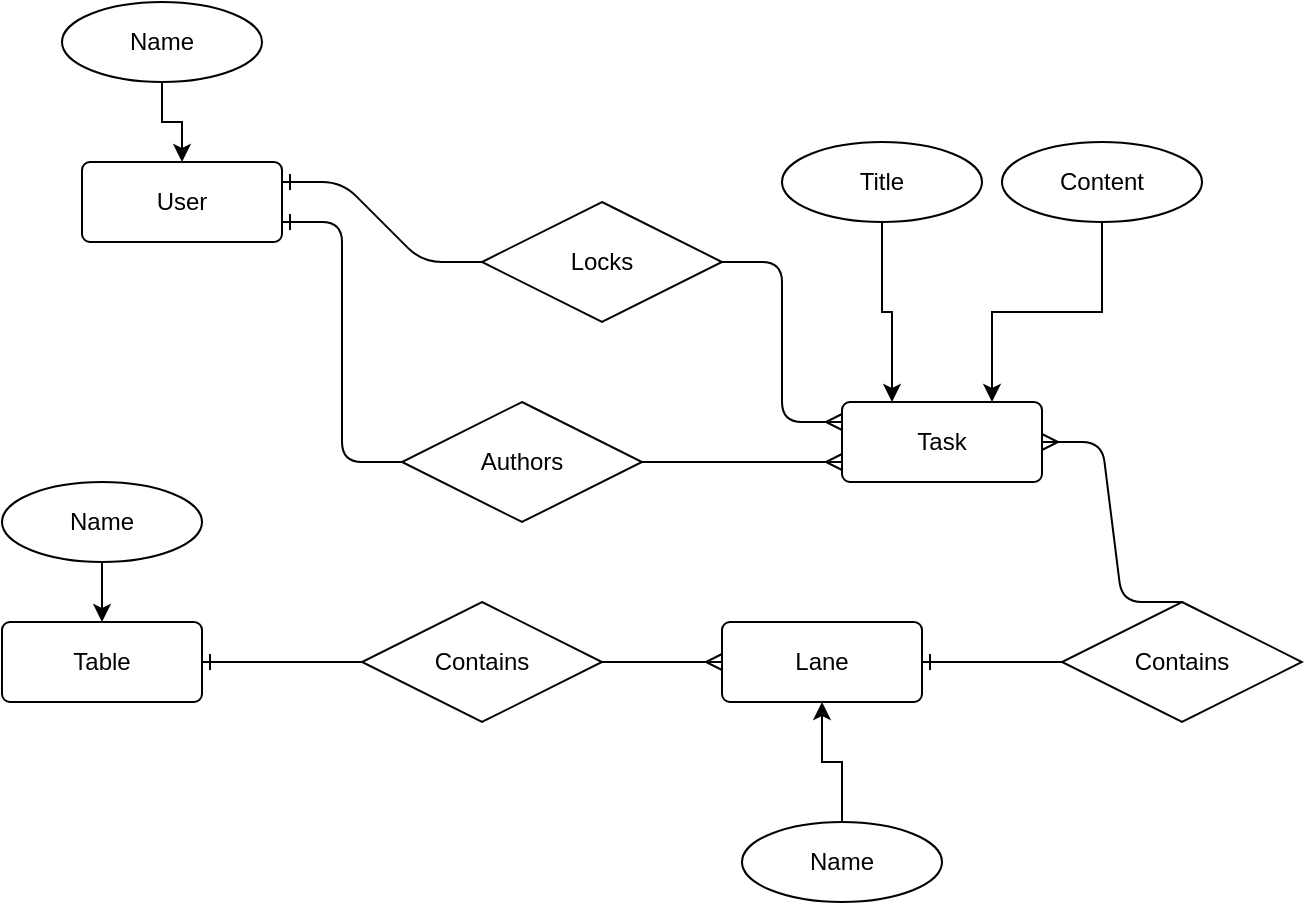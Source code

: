 <mxfile version="13.10.0" type="embed">
    <diagram id="C5RBs43oDa-KdzZeNtuy" name="EDR">
        <mxGraphModel dx="1950" dy="798" grid="1" gridSize="10" guides="1" tooltips="1" connect="1" arrows="1" fold="1" page="1" pageScale="1" pageWidth="827" pageHeight="1169" math="0" shadow="0">
            <root>
                <mxCell id="WIyWlLk6GJQsqaUBKTNV-0"/>
                <mxCell id="WIyWlLk6GJQsqaUBKTNV-1" parent="WIyWlLk6GJQsqaUBKTNV-0"/>
                <mxCell id="gAxg6bc2c80CaQ_mE5I5-56" value="Task" style="rounded=1;arcSize=10;whiteSpace=wrap;html=1;align=center;" parent="WIyWlLk6GJQsqaUBKTNV-1" vertex="1">
                    <mxGeometry x="-190" y="210" width="100" height="40" as="geometry"/>
                </mxCell>
                <mxCell id="gAxg6bc2c80CaQ_mE5I5-57" value="User" style="rounded=1;arcSize=10;whiteSpace=wrap;html=1;align=center;" parent="WIyWlLk6GJQsqaUBKTNV-1" vertex="1">
                    <mxGeometry x="-570" y="90" width="100" height="40" as="geometry"/>
                </mxCell>
                <mxCell id="gAxg6bc2c80CaQ_mE5I5-58" value="Table" style="rounded=1;arcSize=10;whiteSpace=wrap;html=1;align=center;" parent="WIyWlLk6GJQsqaUBKTNV-1" vertex="1">
                    <mxGeometry x="-610" y="320" width="100" height="40" as="geometry"/>
                </mxCell>
                <mxCell id="gAxg6bc2c80CaQ_mE5I5-59" value="Lane" style="rounded=1;arcSize=10;whiteSpace=wrap;html=1;align=center;" parent="WIyWlLk6GJQsqaUBKTNV-1" vertex="1">
                    <mxGeometry x="-250" y="320" width="100" height="40" as="geometry"/>
                </mxCell>
                <mxCell id="gAxg6bc2c80CaQ_mE5I5-66" value="Contains" style="shape=rhombus;perimeter=rhombusPerimeter;whiteSpace=wrap;html=1;align=center;" parent="WIyWlLk6GJQsqaUBKTNV-1" vertex="1">
                    <mxGeometry x="-430" y="310" width="120" height="60" as="geometry"/>
                </mxCell>
                <mxCell id="gAxg6bc2c80CaQ_mE5I5-65" value="Authors" style="shape=rhombus;perimeter=rhombusPerimeter;whiteSpace=wrap;html=1;align=center;" parent="WIyWlLk6GJQsqaUBKTNV-1" vertex="1">
                    <mxGeometry x="-410" y="210" width="120" height="60" as="geometry"/>
                </mxCell>
                <mxCell id="gAxg6bc2c80CaQ_mE5I5-72" value="" style="edgeStyle=entityRelationEdgeStyle;fontSize=12;html=1;endArrow=ERmany;exitX=1;exitY=0.5;exitDx=0;exitDy=0;entryX=0;entryY=0.5;entryDx=0;entryDy=0;" parent="WIyWlLk6GJQsqaUBKTNV-1" source="gAxg6bc2c80CaQ_mE5I5-66" target="gAxg6bc2c80CaQ_mE5I5-59" edge="1">
                    <mxGeometry width="100" height="100" relative="1" as="geometry">
                        <mxPoint x="-480" y="590" as="sourcePoint"/>
                        <mxPoint x="-380" y="490" as="targetPoint"/>
                    </mxGeometry>
                </mxCell>
                <mxCell id="gAxg6bc2c80CaQ_mE5I5-73" value="" style="edgeStyle=entityRelationEdgeStyle;fontSize=12;html=1;endArrow=ERone;endFill=1;entryX=1;entryY=0.5;entryDx=0;entryDy=0;" parent="WIyWlLk6GJQsqaUBKTNV-1" source="gAxg6bc2c80CaQ_mE5I5-66" target="gAxg6bc2c80CaQ_mE5I5-58" edge="1">
                    <mxGeometry width="100" height="100" relative="1" as="geometry">
                        <mxPoint x="-610" y="490" as="sourcePoint"/>
                        <mxPoint x="-510" y="390" as="targetPoint"/>
                    </mxGeometry>
                </mxCell>
                <mxCell id="gAxg6bc2c80CaQ_mE5I5-76" value="Locks" style="shape=rhombus;perimeter=rhombusPerimeter;whiteSpace=wrap;html=1;align=center;" parent="WIyWlLk6GJQsqaUBKTNV-1" vertex="1">
                    <mxGeometry x="-370" y="110" width="120" height="60" as="geometry"/>
                </mxCell>
                <mxCell id="gAxg6bc2c80CaQ_mE5I5-80" value="Contains" style="shape=rhombus;perimeter=rhombusPerimeter;whiteSpace=wrap;html=1;align=center;" parent="WIyWlLk6GJQsqaUBKTNV-1" vertex="1">
                    <mxGeometry x="-80" y="310" width="120" height="60" as="geometry"/>
                </mxCell>
                <mxCell id="gAxg6bc2c80CaQ_mE5I5-82" value="" style="edgeStyle=entityRelationEdgeStyle;fontSize=12;html=1;endArrow=ERone;endFill=1;entryX=1;entryY=0.5;entryDx=0;entryDy=0;exitX=0;exitY=0.5;exitDx=0;exitDy=0;" parent="WIyWlLk6GJQsqaUBKTNV-1" source="gAxg6bc2c80CaQ_mE5I5-80" target="gAxg6bc2c80CaQ_mE5I5-59" edge="1">
                    <mxGeometry width="100" height="100" relative="1" as="geometry">
                        <mxPoint x="-160" y="650" as="sourcePoint"/>
                        <mxPoint x="-60" y="550" as="targetPoint"/>
                    </mxGeometry>
                </mxCell>
                <mxCell id="14" style="edgeStyle=orthogonalEdgeStyle;rounded=0;orthogonalLoop=1;jettySize=auto;html=1;exitX=0.5;exitY=1;exitDx=0;exitDy=0;entryX=0.25;entryY=0;entryDx=0;entryDy=0;" parent="WIyWlLk6GJQsqaUBKTNV-1" source="gAxg6bc2c80CaQ_mE5I5-92" target="gAxg6bc2c80CaQ_mE5I5-56" edge="1">
                    <mxGeometry relative="1" as="geometry"/>
                </mxCell>
                <mxCell id="gAxg6bc2c80CaQ_mE5I5-92" value="Title" style="ellipse;whiteSpace=wrap;html=1;align=center;" parent="WIyWlLk6GJQsqaUBKTNV-1" vertex="1">
                    <mxGeometry x="-220" y="80" width="100" height="40" as="geometry"/>
                </mxCell>
                <mxCell id="15" style="edgeStyle=orthogonalEdgeStyle;rounded=0;orthogonalLoop=1;jettySize=auto;html=1;exitX=0.5;exitY=1;exitDx=0;exitDy=0;entryX=0.75;entryY=0;entryDx=0;entryDy=0;" parent="WIyWlLk6GJQsqaUBKTNV-1" source="gAxg6bc2c80CaQ_mE5I5-93" target="gAxg6bc2c80CaQ_mE5I5-56" edge="1">
                    <mxGeometry relative="1" as="geometry"/>
                </mxCell>
                <mxCell id="gAxg6bc2c80CaQ_mE5I5-93" value="Content" style="ellipse;whiteSpace=wrap;html=1;align=center;" parent="WIyWlLk6GJQsqaUBKTNV-1" vertex="1">
                    <mxGeometry x="-110" y="80" width="100" height="40" as="geometry"/>
                </mxCell>
                <mxCell id="2" value="" style="edgeStyle=entityRelationEdgeStyle;fontSize=12;html=1;endArrow=ERone;endFill=1;entryX=1;entryY=0.75;entryDx=0;entryDy=0;" parent="WIyWlLk6GJQsqaUBKTNV-1" source="gAxg6bc2c80CaQ_mE5I5-65" target="gAxg6bc2c80CaQ_mE5I5-57" edge="1">
                    <mxGeometry width="100" height="100" relative="1" as="geometry">
                        <mxPoint x="-470" y="260" as="sourcePoint"/>
                        <mxPoint x="-370" y="160" as="targetPoint"/>
                    </mxGeometry>
                </mxCell>
                <mxCell id="8" value="" style="edgeStyle=entityRelationEdgeStyle;fontSize=12;html=1;endArrow=ERone;endFill=1;entryX=1;entryY=0.25;entryDx=0;entryDy=0;exitX=0;exitY=0.5;exitDx=0;exitDy=0;" parent="WIyWlLk6GJQsqaUBKTNV-1" source="gAxg6bc2c80CaQ_mE5I5-76" target="gAxg6bc2c80CaQ_mE5I5-57" edge="1">
                    <mxGeometry width="100" height="100" relative="1" as="geometry">
                        <mxPoint x="-370" y="130" as="sourcePoint"/>
                        <mxPoint x="-340" y="30" as="targetPoint"/>
                    </mxGeometry>
                </mxCell>
                <mxCell id="9" value="" style="edgeStyle=entityRelationEdgeStyle;fontSize=12;html=1;endArrow=ERmany;endFill=0;exitX=1;exitY=0.5;exitDx=0;exitDy=0;entryX=0;entryY=0.75;entryDx=0;entryDy=0;" parent="WIyWlLk6GJQsqaUBKTNV-1" source="gAxg6bc2c80CaQ_mE5I5-65" target="gAxg6bc2c80CaQ_mE5I5-56" edge="1">
                    <mxGeometry width="100" height="100" relative="1" as="geometry">
                        <mxPoint x="-250" y="340" as="sourcePoint"/>
                        <mxPoint x="-150" y="240" as="targetPoint"/>
                    </mxGeometry>
                </mxCell>
                <mxCell id="10" value="" style="edgeStyle=entityRelationEdgeStyle;fontSize=12;html=1;endArrow=ERmany;endFill=0;entryX=0;entryY=0.25;entryDx=0;entryDy=0;exitX=1;exitY=0.5;exitDx=0;exitDy=0;" parent="WIyWlLk6GJQsqaUBKTNV-1" source="gAxg6bc2c80CaQ_mE5I5-76" target="gAxg6bc2c80CaQ_mE5I5-56" edge="1">
                    <mxGeometry width="100" height="100" relative="1" as="geometry">
                        <mxPoint x="-210" y="150" as="sourcePoint"/>
                        <mxPoint x="-110" y="50" as="targetPoint"/>
                    </mxGeometry>
                </mxCell>
                <mxCell id="13" value="" style="edgeStyle=entityRelationEdgeStyle;fontSize=12;html=1;endArrow=ERmany;entryX=1;entryY=0.5;entryDx=0;entryDy=0;exitX=0.5;exitY=0;exitDx=0;exitDy=0;" parent="WIyWlLk6GJQsqaUBKTNV-1" source="gAxg6bc2c80CaQ_mE5I5-80" target="gAxg6bc2c80CaQ_mE5I5-56" edge="1">
                    <mxGeometry width="100" height="100" relative="1" as="geometry">
                        <mxPoint x="20" y="280" as="sourcePoint"/>
                        <mxPoint x="120" y="180" as="targetPoint"/>
                    </mxGeometry>
                </mxCell>
                <mxCell id="17" style="edgeStyle=orthogonalEdgeStyle;rounded=0;orthogonalLoop=1;jettySize=auto;html=1;exitX=0.5;exitY=1;exitDx=0;exitDy=0;" parent="WIyWlLk6GJQsqaUBKTNV-1" source="16" target="gAxg6bc2c80CaQ_mE5I5-57" edge="1">
                    <mxGeometry relative="1" as="geometry"/>
                </mxCell>
                <mxCell id="16" value="Name" style="ellipse;whiteSpace=wrap;html=1;align=center;" parent="WIyWlLk6GJQsqaUBKTNV-1" vertex="1">
                    <mxGeometry x="-580" y="10" width="100" height="40" as="geometry"/>
                </mxCell>
                <mxCell id="20" style="edgeStyle=orthogonalEdgeStyle;rounded=0;orthogonalLoop=1;jettySize=auto;html=1;exitX=0.5;exitY=1;exitDx=0;exitDy=0;entryX=0.5;entryY=0;entryDx=0;entryDy=0;" parent="WIyWlLk6GJQsqaUBKTNV-1" source="18" target="gAxg6bc2c80CaQ_mE5I5-58" edge="1">
                    <mxGeometry relative="1" as="geometry"/>
                </mxCell>
                <mxCell id="18" value="Name" style="ellipse;whiteSpace=wrap;html=1;align=center;" parent="WIyWlLk6GJQsqaUBKTNV-1" vertex="1">
                    <mxGeometry x="-610" y="250" width="100" height="40" as="geometry"/>
                </mxCell>
                <mxCell id="22" style="edgeStyle=orthogonalEdgeStyle;rounded=0;orthogonalLoop=1;jettySize=auto;html=1;exitX=0.5;exitY=0;exitDx=0;exitDy=0;entryX=0.5;entryY=1;entryDx=0;entryDy=0;" parent="WIyWlLk6GJQsqaUBKTNV-1" source="19" target="gAxg6bc2c80CaQ_mE5I5-59" edge="1">
                    <mxGeometry relative="1" as="geometry"/>
                </mxCell>
                <mxCell id="19" value="Name" style="ellipse;whiteSpace=wrap;html=1;align=center;" parent="WIyWlLk6GJQsqaUBKTNV-1" vertex="1">
                    <mxGeometry x="-240" y="420" width="100" height="40" as="geometry"/>
                </mxCell>
            </root>
        </mxGraphModel>
    </diagram>
</mxfile>